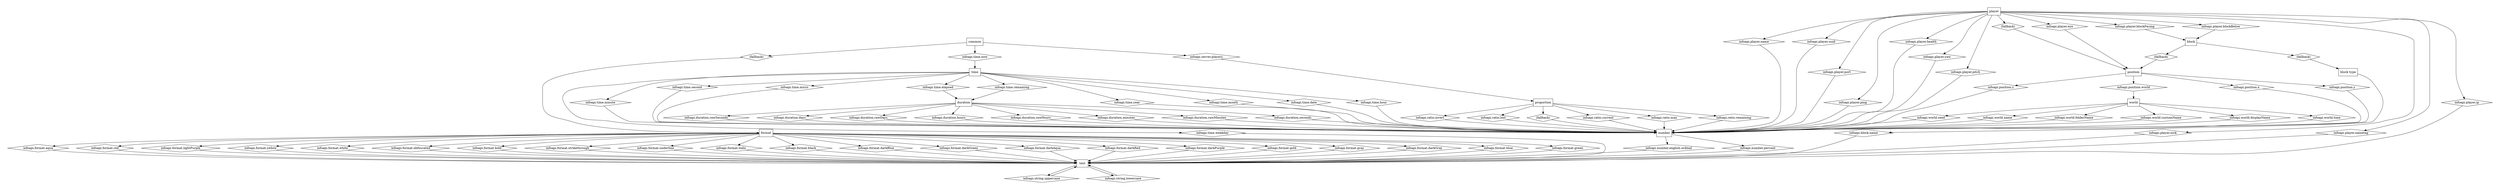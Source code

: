 digraph InfoAPI_Defaults {
	graph [pad=0.5, nodesep=0.5];
	SOFe_InfoAPI_StringInfo [label = "text", shape = "box"]
	SOFe_InfoAPI_NumberInfo [label = "number", shape = "box"]
	SOFe_InfoAPI_RatioInfo [label = "proportion", shape = "box"]
	SOFe_InfoAPI_PositionInfo [label = "position", shape = "box"]
	SOFe_InfoAPI_WorldInfo [label = "world", shape = "box"]
	SOFe_InfoAPI_BlockTypeInfo [label = "block type", shape = "box"]
	SOFe_InfoAPI_BlockInfo [label = "block", shape = "box"]
	SOFe_InfoAPI_CommonInfo [label = "common", shape = "box"]
	SOFe_InfoAPI_TimeInfo [label = "time", shape = "box"]
	SOFe_InfoAPI_FormatInfo [label = "format", shape = "box"]
	SOFe_InfoAPI_PlayerInfo [label = "player", shape = "box"]
	SOFe_InfoAPI_DurationInfo [label = "duration", shape = "box"]
	_anon_edge_0 [label = "infoapi.string.uppercase", shape = "diamond"]
	SOFe_InfoAPI_StringInfo -> _anon_edge_0
	_anon_edge_0 -> SOFe_InfoAPI_StringInfo
	_anon_edge_1 [label = "infoapi.string.lowercase", shape = "diamond"]
	SOFe_InfoAPI_StringInfo -> _anon_edge_1
	_anon_edge_1 -> SOFe_InfoAPI_StringInfo
	_anon_edge_2 [label = "infoapi.number.english.ordinal", shape = "diamond"]
	SOFe_InfoAPI_NumberInfo -> _anon_edge_2
	_anon_edge_2 -> SOFe_InfoAPI_StringInfo
	_anon_edge_3 [label = "infoapi.number.percent", shape = "diamond"]
	SOFe_InfoAPI_NumberInfo -> _anon_edge_3
	_anon_edge_3 -> SOFe_InfoAPI_StringInfo
	_anon_edge_4 [label = "infoapi.ratio.current", shape = "diamond"]
	SOFe_InfoAPI_RatioInfo -> _anon_edge_4
	_anon_edge_4 -> SOFe_InfoAPI_NumberInfo
	_anon_edge_5 [label = "infoapi.ratio.max", shape = "diamond"]
	SOFe_InfoAPI_RatioInfo -> _anon_edge_5
	_anon_edge_5 -> SOFe_InfoAPI_NumberInfo
	_anon_edge_6 [label = "infoapi.ratio.remaining", shape = "diamond"]
	SOFe_InfoAPI_RatioInfo -> _anon_edge_6
	_anon_edge_6 -> SOFe_InfoAPI_NumberInfo
	_anon_edge_7 [label = "infoapi.ratio.invert", shape = "diamond"]
	SOFe_InfoAPI_RatioInfo -> _anon_edge_7
	_anon_edge_7 -> SOFe_InfoAPI_NumberInfo
	_anon_edge_8 [label = "infoapi.ratio.lost", shape = "diamond"]
	SOFe_InfoAPI_RatioInfo -> _anon_edge_8
	_anon_edge_8 -> SOFe_InfoAPI_NumberInfo
	_anon_edge_9 [label = "(fallback)", shape = "diamond"]
	SOFe_InfoAPI_RatioInfo -> _anon_edge_9
	_anon_edge_9 -> SOFe_InfoAPI_NumberInfo
	_anon_edge_10 [label = "infoapi.position.x", shape = "diamond"]
	SOFe_InfoAPI_PositionInfo -> _anon_edge_10
	_anon_edge_10 -> SOFe_InfoAPI_NumberInfo
	_anon_edge_11 [label = "infoapi.position.y", shape = "diamond"]
	SOFe_InfoAPI_PositionInfo -> _anon_edge_11
	_anon_edge_11 -> SOFe_InfoAPI_NumberInfo
	_anon_edge_12 [label = "infoapi.position.z", shape = "diamond"]
	SOFe_InfoAPI_PositionInfo -> _anon_edge_12
	_anon_edge_12 -> SOFe_InfoAPI_NumberInfo
	_anon_edge_13 [label = "infoapi.position.world", shape = "diamond"]
	SOFe_InfoAPI_PositionInfo -> _anon_edge_13
	_anon_edge_13 -> SOFe_InfoAPI_WorldInfo
	_anon_edge_14 [label = "infoapi.world.name", shape = "diamond"]
	SOFe_InfoAPI_WorldInfo -> _anon_edge_14
	_anon_edge_14 -> SOFe_InfoAPI_NumberInfo
	_anon_edge_15 [label = "infoapi.world.folderName", shape = "diamond"]
	SOFe_InfoAPI_WorldInfo -> _anon_edge_15
	_anon_edge_15 -> SOFe_InfoAPI_NumberInfo
	_anon_edge_16 [label = "infoapi.world.customName", shape = "diamond"]
	SOFe_InfoAPI_WorldInfo -> _anon_edge_16
	_anon_edge_16 -> SOFe_InfoAPI_NumberInfo
	_anon_edge_17 [label = "infoapi.world.displayName", shape = "diamond"]
	SOFe_InfoAPI_WorldInfo -> _anon_edge_17
	_anon_edge_17 -> SOFe_InfoAPI_NumberInfo
	_anon_edge_18 [label = "infoapi.world.time", shape = "diamond"]
	SOFe_InfoAPI_WorldInfo -> _anon_edge_18
	_anon_edge_18 -> SOFe_InfoAPI_NumberInfo
	_anon_edge_19 [label = "infoapi.world.seed", shape = "diamond"]
	SOFe_InfoAPI_WorldInfo -> _anon_edge_19
	_anon_edge_19 -> SOFe_InfoAPI_NumberInfo
	_anon_edge_20 [label = "infoapi.block.name", shape = "diamond"]
	SOFe_InfoAPI_BlockTypeInfo -> _anon_edge_20
	_anon_edge_20 -> SOFe_InfoAPI_StringInfo
	_anon_edge_21 [label = "(fallback)", shape = "diamond"]
	SOFe_InfoAPI_BlockInfo -> _anon_edge_21
	_anon_edge_21 -> SOFe_InfoAPI_PositionInfo
	_anon_edge_22 [label = "(fallback)", shape = "diamond"]
	SOFe_InfoAPI_BlockInfo -> _anon_edge_22
	_anon_edge_22 -> SOFe_InfoAPI_BlockTypeInfo
	_anon_edge_23 [label = "infoapi.server.players", shape = "diamond"]
	SOFe_InfoAPI_CommonInfo -> _anon_edge_23
	_anon_edge_23 -> SOFe_InfoAPI_RatioInfo
	_anon_edge_24 [label = "infoapi.time.now", shape = "diamond"]
	SOFe_InfoAPI_CommonInfo -> _anon_edge_24
	_anon_edge_24 -> SOFe_InfoAPI_TimeInfo
	_anon_edge_25 [label = "(fallback)", shape = "diamond"]
	SOFe_InfoAPI_CommonInfo -> _anon_edge_25
	_anon_edge_25 -> SOFe_InfoAPI_FormatInfo
	_anon_edge_26 [label = "infoapi.format.black", shape = "diamond"]
	SOFe_InfoAPI_FormatInfo -> _anon_edge_26
	_anon_edge_26 -> SOFe_InfoAPI_StringInfo
	_anon_edge_27 [label = "infoapi.format.darkBlue", shape = "diamond"]
	SOFe_InfoAPI_FormatInfo -> _anon_edge_27
	_anon_edge_27 -> SOFe_InfoAPI_StringInfo
	_anon_edge_28 [label = "infoapi.format.darkGreen", shape = "diamond"]
	SOFe_InfoAPI_FormatInfo -> _anon_edge_28
	_anon_edge_28 -> SOFe_InfoAPI_StringInfo
	_anon_edge_29 [label = "infoapi.format.darkAqua", shape = "diamond"]
	SOFe_InfoAPI_FormatInfo -> _anon_edge_29
	_anon_edge_29 -> SOFe_InfoAPI_StringInfo
	_anon_edge_30 [label = "infoapi.format.darkRed", shape = "diamond"]
	SOFe_InfoAPI_FormatInfo -> _anon_edge_30
	_anon_edge_30 -> SOFe_InfoAPI_StringInfo
	_anon_edge_31 [label = "infoapi.format.darkPurple", shape = "diamond"]
	SOFe_InfoAPI_FormatInfo -> _anon_edge_31
	_anon_edge_31 -> SOFe_InfoAPI_StringInfo
	_anon_edge_32 [label = "infoapi.format.gold", shape = "diamond"]
	SOFe_InfoAPI_FormatInfo -> _anon_edge_32
	_anon_edge_32 -> SOFe_InfoAPI_StringInfo
	_anon_edge_33 [label = "infoapi.format.gray", shape = "diamond"]
	SOFe_InfoAPI_FormatInfo -> _anon_edge_33
	_anon_edge_33 -> SOFe_InfoAPI_StringInfo
	_anon_edge_34 [label = "infoapi.format.darkGray", shape = "diamond"]
	SOFe_InfoAPI_FormatInfo -> _anon_edge_34
	_anon_edge_34 -> SOFe_InfoAPI_StringInfo
	_anon_edge_35 [label = "infoapi.format.blue", shape = "diamond"]
	SOFe_InfoAPI_FormatInfo -> _anon_edge_35
	_anon_edge_35 -> SOFe_InfoAPI_StringInfo
	_anon_edge_36 [label = "infoapi.format.green", shape = "diamond"]
	SOFe_InfoAPI_FormatInfo -> _anon_edge_36
	_anon_edge_36 -> SOFe_InfoAPI_StringInfo
	_anon_edge_37 [label = "infoapi.format.aqua", shape = "diamond"]
	SOFe_InfoAPI_FormatInfo -> _anon_edge_37
	_anon_edge_37 -> SOFe_InfoAPI_StringInfo
	_anon_edge_38 [label = "infoapi.format.red", shape = "diamond"]
	SOFe_InfoAPI_FormatInfo -> _anon_edge_38
	_anon_edge_38 -> SOFe_InfoAPI_StringInfo
	_anon_edge_39 [label = "infoapi.format.lightPurple", shape = "diamond"]
	SOFe_InfoAPI_FormatInfo -> _anon_edge_39
	_anon_edge_39 -> SOFe_InfoAPI_StringInfo
	_anon_edge_40 [label = "infoapi.format.yellow", shape = "diamond"]
	SOFe_InfoAPI_FormatInfo -> _anon_edge_40
	_anon_edge_40 -> SOFe_InfoAPI_StringInfo
	_anon_edge_41 [label = "infoapi.format.white", shape = "diamond"]
	SOFe_InfoAPI_FormatInfo -> _anon_edge_41
	_anon_edge_41 -> SOFe_InfoAPI_StringInfo
	_anon_edge_42 [label = "infoapi.format.obfuscated", shape = "diamond"]
	SOFe_InfoAPI_FormatInfo -> _anon_edge_42
	_anon_edge_42 -> SOFe_InfoAPI_StringInfo
	_anon_edge_43 [label = "infoapi.format.bold", shape = "diamond"]
	SOFe_InfoAPI_FormatInfo -> _anon_edge_43
	_anon_edge_43 -> SOFe_InfoAPI_StringInfo
	_anon_edge_44 [label = "infoapi.format.strikethrough", shape = "diamond"]
	SOFe_InfoAPI_FormatInfo -> _anon_edge_44
	_anon_edge_44 -> SOFe_InfoAPI_StringInfo
	_anon_edge_45 [label = "infoapi.format.underline", shape = "diamond"]
	SOFe_InfoAPI_FormatInfo -> _anon_edge_45
	_anon_edge_45 -> SOFe_InfoAPI_StringInfo
	_anon_edge_46 [label = "infoapi.format.italic", shape = "diamond"]
	SOFe_InfoAPI_FormatInfo -> _anon_edge_46
	_anon_edge_46 -> SOFe_InfoAPI_StringInfo
	_anon_edge_47 [label = "infoapi.player.name", shape = "diamond"]
	SOFe_InfoAPI_PlayerInfo -> _anon_edge_47
	_anon_edge_47 -> SOFe_InfoAPI_NumberInfo
	_anon_edge_48 [label = "infoapi.player.uuid", shape = "diamond"]
	SOFe_InfoAPI_PlayerInfo -> _anon_edge_48
	_anon_edge_48 -> SOFe_InfoAPI_NumberInfo
	_anon_edge_49 [label = "infoapi.player.port", shape = "diamond"]
	SOFe_InfoAPI_PlayerInfo -> _anon_edge_49
	_anon_edge_49 -> SOFe_InfoAPI_NumberInfo
	_anon_edge_50 [label = "infoapi.player.ping", shape = "diamond"]
	SOFe_InfoAPI_PlayerInfo -> _anon_edge_50
	_anon_edge_50 -> SOFe_InfoAPI_NumberInfo
	_anon_edge_51 [label = "infoapi.player.health", shape = "diamond"]
	SOFe_InfoAPI_PlayerInfo -> _anon_edge_51
	_anon_edge_51 -> SOFe_InfoAPI_NumberInfo
	_anon_edge_52 [label = "infoapi.player.yaw", shape = "diamond"]
	SOFe_InfoAPI_PlayerInfo -> _anon_edge_52
	_anon_edge_52 -> SOFe_InfoAPI_NumberInfo
	_anon_edge_53 [label = "infoapi.player.pitch", shape = "diamond"]
	SOFe_InfoAPI_PlayerInfo -> _anon_edge_53
	_anon_edge_53 -> SOFe_InfoAPI_NumberInfo
	_anon_edge_54 [label = "infoapi.player.nick", shape = "diamond"]
	SOFe_InfoAPI_PlayerInfo -> _anon_edge_54
	_anon_edge_54 -> SOFe_InfoAPI_StringInfo
	_anon_edge_55 [label = "infoapi.player.nametag", shape = "diamond"]
	SOFe_InfoAPI_PlayerInfo -> _anon_edge_55
	_anon_edge_55 -> SOFe_InfoAPI_StringInfo
	_anon_edge_56 [label = "infoapi.player.ip", shape = "diamond"]
	SOFe_InfoAPI_PlayerInfo -> _anon_edge_56
	_anon_edge_56 -> SOFe_InfoAPI_StringInfo
	_anon_edge_57 [label = "infoapi.player.eye", shape = "diamond"]
	SOFe_InfoAPI_PlayerInfo -> _anon_edge_57
	_anon_edge_57 -> SOFe_InfoAPI_PositionInfo
	_anon_edge_58 [label = "(fallback)", shape = "diamond"]
	SOFe_InfoAPI_PlayerInfo -> _anon_edge_58
	_anon_edge_58 -> SOFe_InfoAPI_PositionInfo
	_anon_edge_59 [label = "infoapi.player.blockBelow", shape = "diamond"]
	SOFe_InfoAPI_PlayerInfo -> _anon_edge_59
	_anon_edge_59 -> SOFe_InfoAPI_BlockInfo
	_anon_edge_60 [label = "infoapi.player.blockFacing", shape = "diamond"]
	SOFe_InfoAPI_PlayerInfo -> _anon_edge_60
	_anon_edge_60 -> SOFe_InfoAPI_BlockInfo
	_anon_edge_61 [label = "infoapi.time.year", shape = "diamond"]
	SOFe_InfoAPI_TimeInfo -> _anon_edge_61
	_anon_edge_61 -> SOFe_InfoAPI_NumberInfo
	_anon_edge_62 [label = "infoapi.time.month", shape = "diamond"]
	SOFe_InfoAPI_TimeInfo -> _anon_edge_62
	_anon_edge_62 -> SOFe_InfoAPI_NumberInfo
	_anon_edge_63 [label = "infoapi.time.date", shape = "diamond"]
	SOFe_InfoAPI_TimeInfo -> _anon_edge_63
	_anon_edge_63 -> SOFe_InfoAPI_NumberInfo
	_anon_edge_64 [label = "infoapi.time.hour", shape = "diamond"]
	SOFe_InfoAPI_TimeInfo -> _anon_edge_64
	_anon_edge_64 -> SOFe_InfoAPI_NumberInfo
	_anon_edge_65 [label = "infoapi.time.minute", shape = "diamond"]
	SOFe_InfoAPI_TimeInfo -> _anon_edge_65
	_anon_edge_65 -> SOFe_InfoAPI_NumberInfo
	_anon_edge_66 [label = "infoapi.time.second", shape = "diamond"]
	SOFe_InfoAPI_TimeInfo -> _anon_edge_66
	_anon_edge_66 -> SOFe_InfoAPI_NumberInfo
	_anon_edge_67 [label = "infoapi.time.micro", shape = "diamond"]
	SOFe_InfoAPI_TimeInfo -> _anon_edge_67
	_anon_edge_67 -> SOFe_InfoAPI_NumberInfo
	_anon_edge_68 [label = "infoapi.time.weekday", shape = "diamond"]
	SOFe_InfoAPI_TimeInfo -> _anon_edge_68
	_anon_edge_68 -> SOFe_InfoAPI_StringInfo
	_anon_edge_69 [label = "infoapi.time.elapsed", shape = "diamond"]
	SOFe_InfoAPI_TimeInfo -> _anon_edge_69
	_anon_edge_69 -> SOFe_InfoAPI_DurationInfo
	_anon_edge_70 [label = "infoapi.time.remaining", shape = "diamond"]
	SOFe_InfoAPI_TimeInfo -> _anon_edge_70
	_anon_edge_70 -> SOFe_InfoAPI_DurationInfo
	_anon_edge_71 [label = "infoapi.duration.days", shape = "diamond"]
	SOFe_InfoAPI_DurationInfo -> _anon_edge_71
	_anon_edge_71 -> SOFe_InfoAPI_NumberInfo
	_anon_edge_72 [label = "infoapi.duration.rawDays", shape = "diamond"]
	SOFe_InfoAPI_DurationInfo -> _anon_edge_72
	_anon_edge_72 -> SOFe_InfoAPI_NumberInfo
	_anon_edge_73 [label = "infoapi.duration.hours", shape = "diamond"]
	SOFe_InfoAPI_DurationInfo -> _anon_edge_73
	_anon_edge_73 -> SOFe_InfoAPI_NumberInfo
	_anon_edge_74 [label = "infoapi.duration.rawHours", shape = "diamond"]
	SOFe_InfoAPI_DurationInfo -> _anon_edge_74
	_anon_edge_74 -> SOFe_InfoAPI_NumberInfo
	_anon_edge_75 [label = "infoapi.duration.minutes", shape = "diamond"]
	SOFe_InfoAPI_DurationInfo -> _anon_edge_75
	_anon_edge_75 -> SOFe_InfoAPI_NumberInfo
	_anon_edge_76 [label = "infoapi.duration.rawMinutes", shape = "diamond"]
	SOFe_InfoAPI_DurationInfo -> _anon_edge_76
	_anon_edge_76 -> SOFe_InfoAPI_NumberInfo
	_anon_edge_77 [label = "infoapi.duration.seconds", shape = "diamond"]
	SOFe_InfoAPI_DurationInfo -> _anon_edge_77
	_anon_edge_77 -> SOFe_InfoAPI_NumberInfo
	_anon_edge_78 [label = "infoapi.duration.rawSeconds", shape = "diamond"]
	SOFe_InfoAPI_DurationInfo -> _anon_edge_78
	_anon_edge_78 -> SOFe_InfoAPI_NumberInfo
}
